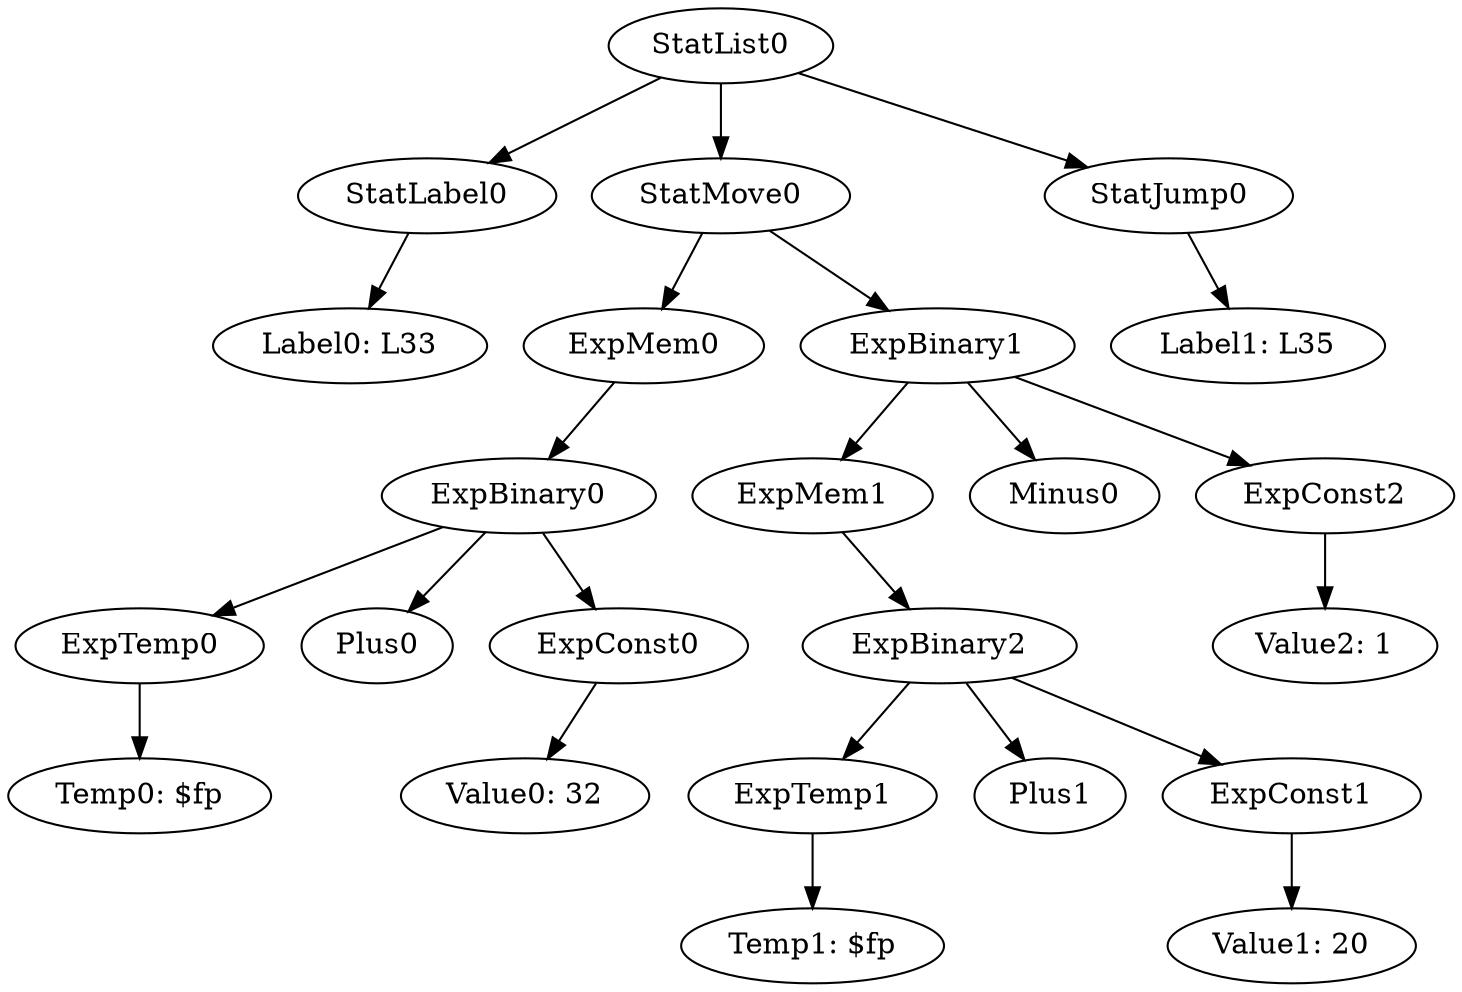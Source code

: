 digraph {
	ordering = out;
	StatJump0 -> "Label1: L35";
	ExpConst2 -> "Value2: 1";
	ExpBinary0 -> ExpTemp0;
	ExpBinary0 -> Plus0;
	ExpBinary0 -> ExpConst0;
	StatMove0 -> ExpMem0;
	StatMove0 -> ExpBinary1;
	ExpBinary2 -> ExpTemp1;
	ExpBinary2 -> Plus1;
	ExpBinary2 -> ExpConst1;
	ExpTemp0 -> "Temp0: $fp";
	StatList0 -> StatLabel0;
	StatList0 -> StatMove0;
	StatList0 -> StatJump0;
	StatLabel0 -> "Label0: L33";
	ExpMem1 -> ExpBinary2;
	ExpConst0 -> "Value0: 32";
	ExpBinary1 -> ExpMem1;
	ExpBinary1 -> Minus0;
	ExpBinary1 -> ExpConst2;
	ExpMem0 -> ExpBinary0;
	ExpTemp1 -> "Temp1: $fp";
	ExpConst1 -> "Value1: 20";
}

